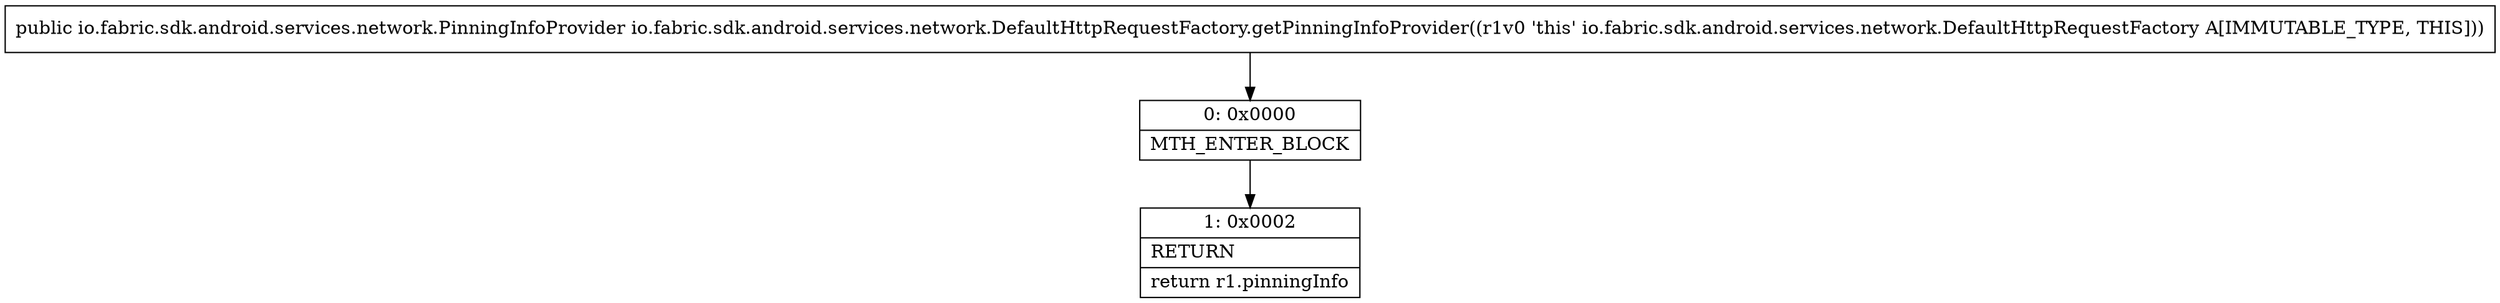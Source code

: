 digraph "CFG forio.fabric.sdk.android.services.network.DefaultHttpRequestFactory.getPinningInfoProvider()Lio\/fabric\/sdk\/android\/services\/network\/PinningInfoProvider;" {
Node_0 [shape=record,label="{0\:\ 0x0000|MTH_ENTER_BLOCK\l}"];
Node_1 [shape=record,label="{1\:\ 0x0002|RETURN\l|return r1.pinningInfo\l}"];
MethodNode[shape=record,label="{public io.fabric.sdk.android.services.network.PinningInfoProvider io.fabric.sdk.android.services.network.DefaultHttpRequestFactory.getPinningInfoProvider((r1v0 'this' io.fabric.sdk.android.services.network.DefaultHttpRequestFactory A[IMMUTABLE_TYPE, THIS])) }"];
MethodNode -> Node_0;
Node_0 -> Node_1;
}

